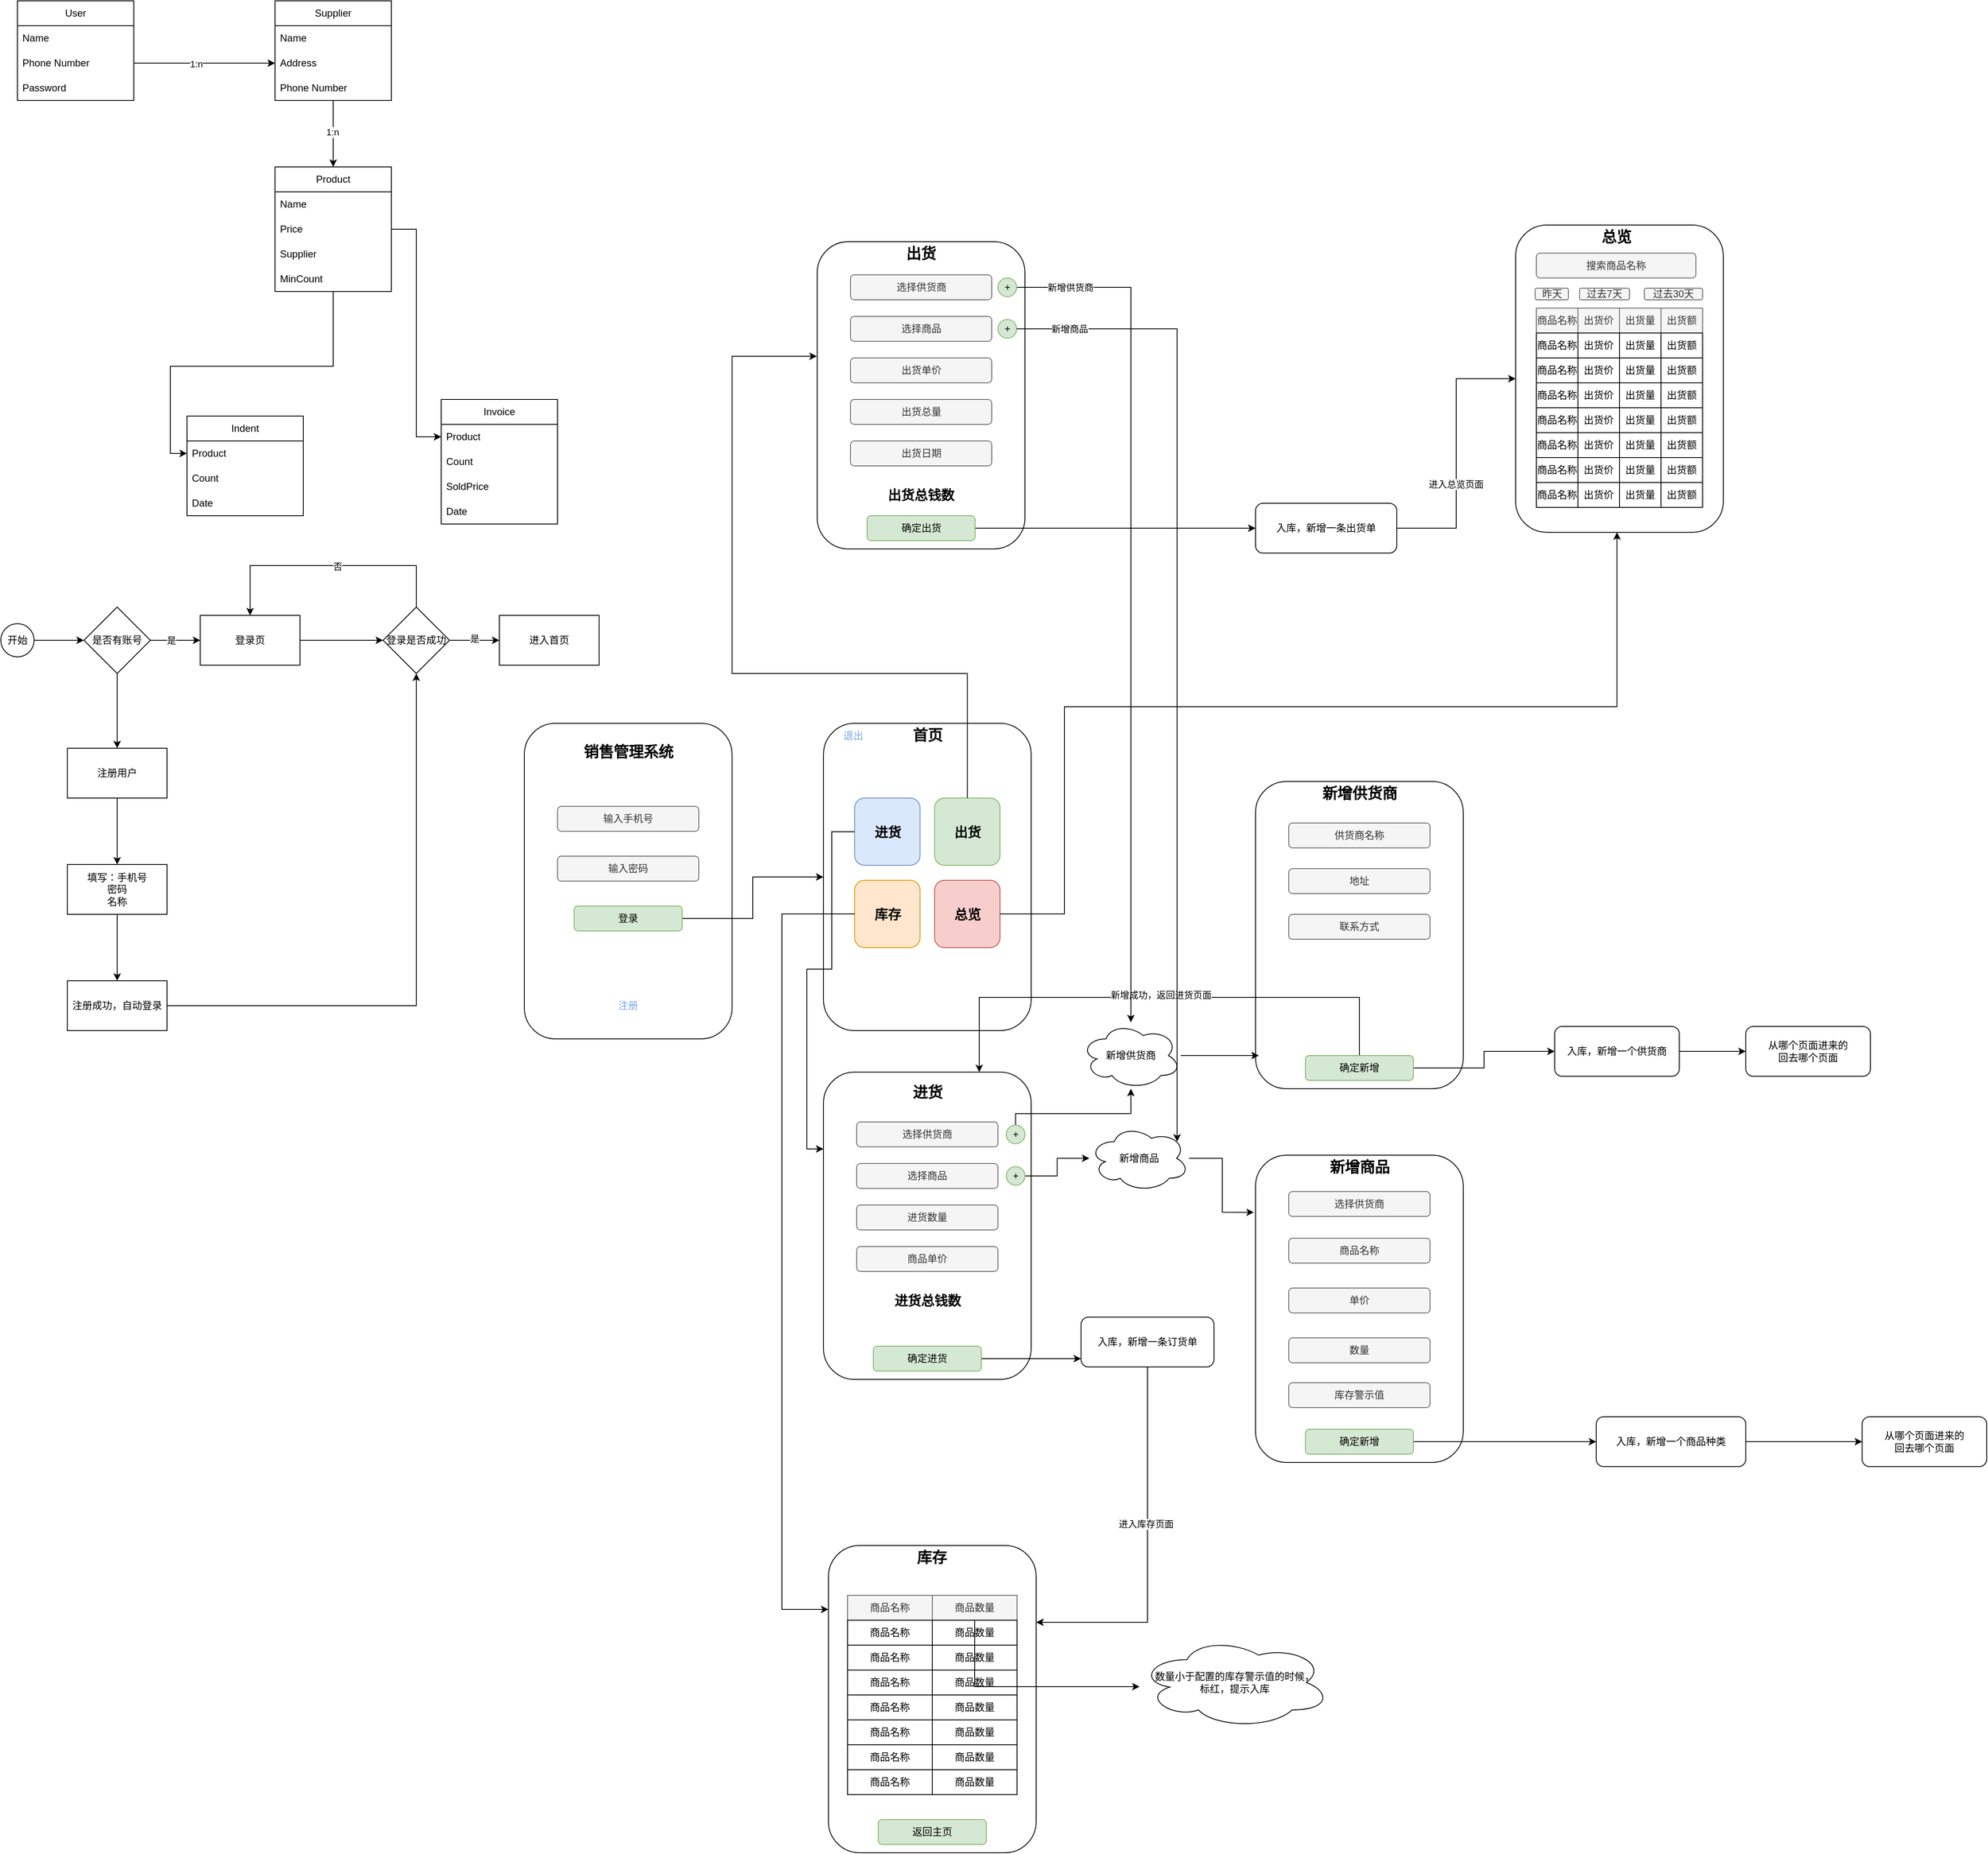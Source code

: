 <mxfile version="24.7.17">
  <diagram id="C5RBs43oDa-KdzZeNtuy" name="Page-1">
    <mxGraphModel dx="1687" dy="1022" grid="1" gridSize="10" guides="1" tooltips="1" connect="1" arrows="1" fold="1" page="1" pageScale="1" pageWidth="827" pageHeight="1169" math="0" shadow="0">
      <root>
        <mxCell id="WIyWlLk6GJQsqaUBKTNV-0" />
        <mxCell id="WIyWlLk6GJQsqaUBKTNV-1" parent="WIyWlLk6GJQsqaUBKTNV-0" />
        <mxCell id="Wz143nNGYcCUO_f9Ym2T-0" value="User" style="swimlane;fontStyle=0;childLayout=stackLayout;horizontal=1;startSize=30;horizontalStack=0;resizeParent=1;resizeParentMax=0;resizeLast=0;collapsible=1;marginBottom=0;whiteSpace=wrap;html=1;" vertex="1" parent="WIyWlLk6GJQsqaUBKTNV-1">
          <mxGeometry x="140" y="90" width="140" height="120" as="geometry" />
        </mxCell>
        <mxCell id="Wz143nNGYcCUO_f9Ym2T-1" value="Name" style="text;strokeColor=none;fillColor=none;align=left;verticalAlign=middle;spacingLeft=4;spacingRight=4;overflow=hidden;points=[[0,0.5],[1,0.5]];portConstraint=eastwest;rotatable=0;whiteSpace=wrap;html=1;" vertex="1" parent="Wz143nNGYcCUO_f9Ym2T-0">
          <mxGeometry y="30" width="140" height="30" as="geometry" />
        </mxCell>
        <mxCell id="Wz143nNGYcCUO_f9Ym2T-2" value="Phone Number" style="text;strokeColor=none;fillColor=none;align=left;verticalAlign=middle;spacingLeft=4;spacingRight=4;overflow=hidden;points=[[0,0.5],[1,0.5]];portConstraint=eastwest;rotatable=0;whiteSpace=wrap;html=1;" vertex="1" parent="Wz143nNGYcCUO_f9Ym2T-0">
          <mxGeometry y="60" width="140" height="30" as="geometry" />
        </mxCell>
        <mxCell id="Wz143nNGYcCUO_f9Ym2T-3" value="Password" style="text;strokeColor=none;fillColor=none;align=left;verticalAlign=middle;spacingLeft=4;spacingRight=4;overflow=hidden;points=[[0,0.5],[1,0.5]];portConstraint=eastwest;rotatable=0;whiteSpace=wrap;html=1;" vertex="1" parent="Wz143nNGYcCUO_f9Ym2T-0">
          <mxGeometry y="90" width="140" height="30" as="geometry" />
        </mxCell>
        <mxCell id="Wz143nNGYcCUO_f9Ym2T-24" style="edgeStyle=orthogonalEdgeStyle;rounded=0;orthogonalLoop=1;jettySize=auto;html=1;entryX=0.5;entryY=0;entryDx=0;entryDy=0;" edge="1" parent="WIyWlLk6GJQsqaUBKTNV-1" source="Wz143nNGYcCUO_f9Ym2T-4" target="Wz143nNGYcCUO_f9Ym2T-8">
          <mxGeometry relative="1" as="geometry" />
        </mxCell>
        <mxCell id="Wz143nNGYcCUO_f9Ym2T-25" value="1:n" style="edgeLabel;html=1;align=center;verticalAlign=middle;resizable=0;points=[];" vertex="1" connectable="0" parent="Wz143nNGYcCUO_f9Ym2T-24">
          <mxGeometry x="-0.057" y="-1" relative="1" as="geometry">
            <mxPoint as="offset" />
          </mxGeometry>
        </mxCell>
        <mxCell id="Wz143nNGYcCUO_f9Ym2T-4" value="Supplier" style="swimlane;fontStyle=0;childLayout=stackLayout;horizontal=1;startSize=30;horizontalStack=0;resizeParent=1;resizeParentMax=0;resizeLast=0;collapsible=1;marginBottom=0;whiteSpace=wrap;html=1;" vertex="1" parent="WIyWlLk6GJQsqaUBKTNV-1">
          <mxGeometry x="450" y="90" width="140" height="120" as="geometry" />
        </mxCell>
        <mxCell id="Wz143nNGYcCUO_f9Ym2T-5" value="Name" style="text;strokeColor=none;fillColor=none;align=left;verticalAlign=middle;spacingLeft=4;spacingRight=4;overflow=hidden;points=[[0,0.5],[1,0.5]];portConstraint=eastwest;rotatable=0;whiteSpace=wrap;html=1;" vertex="1" parent="Wz143nNGYcCUO_f9Ym2T-4">
          <mxGeometry y="30" width="140" height="30" as="geometry" />
        </mxCell>
        <mxCell id="Wz143nNGYcCUO_f9Ym2T-6" value="Address" style="text;strokeColor=none;fillColor=none;align=left;verticalAlign=middle;spacingLeft=4;spacingRight=4;overflow=hidden;points=[[0,0.5],[1,0.5]];portConstraint=eastwest;rotatable=0;whiteSpace=wrap;html=1;" vertex="1" parent="Wz143nNGYcCUO_f9Ym2T-4">
          <mxGeometry y="60" width="140" height="30" as="geometry" />
        </mxCell>
        <mxCell id="Wz143nNGYcCUO_f9Ym2T-7" value="Phone Number" style="text;strokeColor=none;fillColor=none;align=left;verticalAlign=middle;spacingLeft=4;spacingRight=4;overflow=hidden;points=[[0,0.5],[1,0.5]];portConstraint=eastwest;rotatable=0;whiteSpace=wrap;html=1;" vertex="1" parent="Wz143nNGYcCUO_f9Ym2T-4">
          <mxGeometry y="90" width="140" height="30" as="geometry" />
        </mxCell>
        <mxCell id="Wz143nNGYcCUO_f9Ym2T-27" style="edgeStyle=orthogonalEdgeStyle;rounded=0;orthogonalLoop=1;jettySize=auto;html=1;entryX=0;entryY=0.5;entryDx=0;entryDy=0;" edge="1" parent="WIyWlLk6GJQsqaUBKTNV-1" source="Wz143nNGYcCUO_f9Ym2T-8" target="Wz143nNGYcCUO_f9Ym2T-13">
          <mxGeometry relative="1" as="geometry" />
        </mxCell>
        <mxCell id="Wz143nNGYcCUO_f9Ym2T-8" value="Product" style="swimlane;fontStyle=0;childLayout=stackLayout;horizontal=1;startSize=30;horizontalStack=0;resizeParent=1;resizeParentMax=0;resizeLast=0;collapsible=1;marginBottom=0;whiteSpace=wrap;html=1;" vertex="1" parent="WIyWlLk6GJQsqaUBKTNV-1">
          <mxGeometry x="450" y="290" width="140" height="150" as="geometry" />
        </mxCell>
        <mxCell id="Wz143nNGYcCUO_f9Ym2T-9" value="Name" style="text;strokeColor=none;fillColor=none;align=left;verticalAlign=middle;spacingLeft=4;spacingRight=4;overflow=hidden;points=[[0,0.5],[1,0.5]];portConstraint=eastwest;rotatable=0;whiteSpace=wrap;html=1;" vertex="1" parent="Wz143nNGYcCUO_f9Ym2T-8">
          <mxGeometry y="30" width="140" height="30" as="geometry" />
        </mxCell>
        <mxCell id="Wz143nNGYcCUO_f9Ym2T-10" value="Price" style="text;strokeColor=none;fillColor=none;align=left;verticalAlign=middle;spacingLeft=4;spacingRight=4;overflow=hidden;points=[[0,0.5],[1,0.5]];portConstraint=eastwest;rotatable=0;whiteSpace=wrap;html=1;" vertex="1" parent="Wz143nNGYcCUO_f9Ym2T-8">
          <mxGeometry y="60" width="140" height="30" as="geometry" />
        </mxCell>
        <mxCell id="Wz143nNGYcCUO_f9Ym2T-11" value="Supplier" style="text;strokeColor=none;fillColor=none;align=left;verticalAlign=middle;spacingLeft=4;spacingRight=4;overflow=hidden;points=[[0,0.5],[1,0.5]];portConstraint=eastwest;rotatable=0;whiteSpace=wrap;html=1;" vertex="1" parent="Wz143nNGYcCUO_f9Ym2T-8">
          <mxGeometry y="90" width="140" height="30" as="geometry" />
        </mxCell>
        <mxCell id="Wz143nNGYcCUO_f9Ym2T-22" value="MinCount" style="text;strokeColor=none;fillColor=none;align=left;verticalAlign=middle;spacingLeft=4;spacingRight=4;overflow=hidden;points=[[0,0.5],[1,0.5]];portConstraint=eastwest;rotatable=0;whiteSpace=wrap;html=1;" vertex="1" parent="Wz143nNGYcCUO_f9Ym2T-8">
          <mxGeometry y="120" width="140" height="30" as="geometry" />
        </mxCell>
        <mxCell id="Wz143nNGYcCUO_f9Ym2T-12" value="Indent" style="swimlane;fontStyle=0;childLayout=stackLayout;horizontal=1;startSize=30;horizontalStack=0;resizeParent=1;resizeParentMax=0;resizeLast=0;collapsible=1;marginBottom=0;whiteSpace=wrap;html=1;" vertex="1" parent="WIyWlLk6GJQsqaUBKTNV-1">
          <mxGeometry x="344" y="590" width="140" height="120" as="geometry" />
        </mxCell>
        <mxCell id="Wz143nNGYcCUO_f9Ym2T-13" value="Product" style="text;strokeColor=none;fillColor=none;align=left;verticalAlign=middle;spacingLeft=4;spacingRight=4;overflow=hidden;points=[[0,0.5],[1,0.5]];portConstraint=eastwest;rotatable=0;whiteSpace=wrap;html=1;" vertex="1" parent="Wz143nNGYcCUO_f9Ym2T-12">
          <mxGeometry y="30" width="140" height="30" as="geometry" />
        </mxCell>
        <mxCell id="Wz143nNGYcCUO_f9Ym2T-14" value="Count" style="text;strokeColor=none;fillColor=none;align=left;verticalAlign=middle;spacingLeft=4;spacingRight=4;overflow=hidden;points=[[0,0.5],[1,0.5]];portConstraint=eastwest;rotatable=0;whiteSpace=wrap;html=1;" vertex="1" parent="Wz143nNGYcCUO_f9Ym2T-12">
          <mxGeometry y="60" width="140" height="30" as="geometry" />
        </mxCell>
        <mxCell id="Wz143nNGYcCUO_f9Ym2T-16" value="Date" style="text;strokeColor=none;fillColor=none;align=left;verticalAlign=middle;spacingLeft=4;spacingRight=4;overflow=hidden;points=[[0,0.5],[1,0.5]];portConstraint=eastwest;rotatable=0;whiteSpace=wrap;html=1;" vertex="1" parent="Wz143nNGYcCUO_f9Ym2T-12">
          <mxGeometry y="90" width="140" height="30" as="geometry" />
        </mxCell>
        <mxCell id="Wz143nNGYcCUO_f9Ym2T-17" value="Invoice" style="swimlane;fontStyle=0;childLayout=stackLayout;horizontal=1;startSize=30;horizontalStack=0;resizeParent=1;resizeParentMax=0;resizeLast=0;collapsible=1;marginBottom=0;whiteSpace=wrap;html=1;" vertex="1" parent="WIyWlLk6GJQsqaUBKTNV-1">
          <mxGeometry x="650" y="570" width="140" height="150" as="geometry" />
        </mxCell>
        <mxCell id="Wz143nNGYcCUO_f9Ym2T-18" value="Product" style="text;strokeColor=none;fillColor=none;align=left;verticalAlign=middle;spacingLeft=4;spacingRight=4;overflow=hidden;points=[[0,0.5],[1,0.5]];portConstraint=eastwest;rotatable=0;whiteSpace=wrap;html=1;" vertex="1" parent="Wz143nNGYcCUO_f9Ym2T-17">
          <mxGeometry y="30" width="140" height="30" as="geometry" />
        </mxCell>
        <mxCell id="Wz143nNGYcCUO_f9Ym2T-19" value="Count" style="text;strokeColor=none;fillColor=none;align=left;verticalAlign=middle;spacingLeft=4;spacingRight=4;overflow=hidden;points=[[0,0.5],[1,0.5]];portConstraint=eastwest;rotatable=0;whiteSpace=wrap;html=1;" vertex="1" parent="Wz143nNGYcCUO_f9Ym2T-17">
          <mxGeometry y="60" width="140" height="30" as="geometry" />
        </mxCell>
        <mxCell id="Wz143nNGYcCUO_f9Ym2T-20" value="SoldPrice" style="text;strokeColor=none;fillColor=none;align=left;verticalAlign=middle;spacingLeft=4;spacingRight=4;overflow=hidden;points=[[0,0.5],[1,0.5]];portConstraint=eastwest;rotatable=0;whiteSpace=wrap;html=1;" vertex="1" parent="Wz143nNGYcCUO_f9Ym2T-17">
          <mxGeometry y="90" width="140" height="30" as="geometry" />
        </mxCell>
        <mxCell id="Wz143nNGYcCUO_f9Ym2T-21" value="Date" style="text;strokeColor=none;fillColor=none;align=left;verticalAlign=middle;spacingLeft=4;spacingRight=4;overflow=hidden;points=[[0,0.5],[1,0.5]];portConstraint=eastwest;rotatable=0;whiteSpace=wrap;html=1;" vertex="1" parent="Wz143nNGYcCUO_f9Ym2T-17">
          <mxGeometry y="120" width="140" height="30" as="geometry" />
        </mxCell>
        <mxCell id="Wz143nNGYcCUO_f9Ym2T-23" style="edgeStyle=orthogonalEdgeStyle;rounded=0;orthogonalLoop=1;jettySize=auto;html=1;" edge="1" parent="WIyWlLk6GJQsqaUBKTNV-1" source="Wz143nNGYcCUO_f9Ym2T-2" target="Wz143nNGYcCUO_f9Ym2T-6">
          <mxGeometry relative="1" as="geometry" />
        </mxCell>
        <mxCell id="Wz143nNGYcCUO_f9Ym2T-26" value="1:n" style="edgeLabel;html=1;align=center;verticalAlign=middle;resizable=0;points=[];" vertex="1" connectable="0" parent="Wz143nNGYcCUO_f9Ym2T-23">
          <mxGeometry x="-0.118" y="-1" relative="1" as="geometry">
            <mxPoint as="offset" />
          </mxGeometry>
        </mxCell>
        <mxCell id="Wz143nNGYcCUO_f9Ym2T-28" style="edgeStyle=orthogonalEdgeStyle;rounded=0;orthogonalLoop=1;jettySize=auto;html=1;" edge="1" parent="WIyWlLk6GJQsqaUBKTNV-1" source="Wz143nNGYcCUO_f9Ym2T-10" target="Wz143nNGYcCUO_f9Ym2T-18">
          <mxGeometry relative="1" as="geometry" />
        </mxCell>
        <mxCell id="Wz143nNGYcCUO_f9Ym2T-32" value="" style="edgeStyle=orthogonalEdgeStyle;rounded=0;orthogonalLoop=1;jettySize=auto;html=1;" edge="1" parent="WIyWlLk6GJQsqaUBKTNV-1" source="Wz143nNGYcCUO_f9Ym2T-30" target="Wz143nNGYcCUO_f9Ym2T-31">
          <mxGeometry relative="1" as="geometry" />
        </mxCell>
        <mxCell id="Wz143nNGYcCUO_f9Ym2T-30" value="开始" style="ellipse;whiteSpace=wrap;html=1;aspect=fixed;" vertex="1" parent="WIyWlLk6GJQsqaUBKTNV-1">
          <mxGeometry x="120" y="840" width="40" height="40" as="geometry" />
        </mxCell>
        <mxCell id="Wz143nNGYcCUO_f9Ym2T-34" value="" style="edgeStyle=orthogonalEdgeStyle;rounded=0;orthogonalLoop=1;jettySize=auto;html=1;" edge="1" parent="WIyWlLk6GJQsqaUBKTNV-1" source="Wz143nNGYcCUO_f9Ym2T-31" target="Wz143nNGYcCUO_f9Ym2T-33">
          <mxGeometry relative="1" as="geometry" />
        </mxCell>
        <mxCell id="Wz143nNGYcCUO_f9Ym2T-37" value="是" style="edgeLabel;html=1;align=center;verticalAlign=middle;resizable=0;points=[];" vertex="1" connectable="0" parent="Wz143nNGYcCUO_f9Ym2T-34">
          <mxGeometry x="-0.167" relative="1" as="geometry">
            <mxPoint as="offset" />
          </mxGeometry>
        </mxCell>
        <mxCell id="Wz143nNGYcCUO_f9Ym2T-39" value="" style="edgeStyle=orthogonalEdgeStyle;rounded=0;orthogonalLoop=1;jettySize=auto;html=1;" edge="1" parent="WIyWlLk6GJQsqaUBKTNV-1" source="Wz143nNGYcCUO_f9Ym2T-31" target="Wz143nNGYcCUO_f9Ym2T-38">
          <mxGeometry relative="1" as="geometry" />
        </mxCell>
        <mxCell id="Wz143nNGYcCUO_f9Ym2T-31" value="是否有账号" style="rhombus;whiteSpace=wrap;html=1;" vertex="1" parent="WIyWlLk6GJQsqaUBKTNV-1">
          <mxGeometry x="220" y="820" width="80" height="80" as="geometry" />
        </mxCell>
        <mxCell id="Wz143nNGYcCUO_f9Ym2T-36" value="" style="edgeStyle=orthogonalEdgeStyle;rounded=0;orthogonalLoop=1;jettySize=auto;html=1;" edge="1" parent="WIyWlLk6GJQsqaUBKTNV-1" source="Wz143nNGYcCUO_f9Ym2T-33" target="Wz143nNGYcCUO_f9Ym2T-35">
          <mxGeometry relative="1" as="geometry" />
        </mxCell>
        <mxCell id="Wz143nNGYcCUO_f9Ym2T-33" value="登录页" style="whiteSpace=wrap;html=1;" vertex="1" parent="WIyWlLk6GJQsqaUBKTNV-1">
          <mxGeometry x="360" y="830" width="120" height="60" as="geometry" />
        </mxCell>
        <mxCell id="Wz143nNGYcCUO_f9Ym2T-46" value="" style="edgeStyle=orthogonalEdgeStyle;rounded=0;orthogonalLoop=1;jettySize=auto;html=1;" edge="1" parent="WIyWlLk6GJQsqaUBKTNV-1" source="Wz143nNGYcCUO_f9Ym2T-35" target="Wz143nNGYcCUO_f9Ym2T-45">
          <mxGeometry relative="1" as="geometry" />
        </mxCell>
        <mxCell id="Wz143nNGYcCUO_f9Ym2T-48" value="是" style="edgeLabel;html=1;align=center;verticalAlign=middle;resizable=0;points=[];" vertex="1" connectable="0" parent="Wz143nNGYcCUO_f9Ym2T-46">
          <mxGeometry y="2" relative="1" as="geometry">
            <mxPoint as="offset" />
          </mxGeometry>
        </mxCell>
        <mxCell id="Wz143nNGYcCUO_f9Ym2T-47" style="edgeStyle=orthogonalEdgeStyle;rounded=0;orthogonalLoop=1;jettySize=auto;html=1;entryX=0.5;entryY=0;entryDx=0;entryDy=0;" edge="1" parent="WIyWlLk6GJQsqaUBKTNV-1" source="Wz143nNGYcCUO_f9Ym2T-35" target="Wz143nNGYcCUO_f9Ym2T-33">
          <mxGeometry relative="1" as="geometry">
            <Array as="points">
              <mxPoint x="620" y="770" />
              <mxPoint x="420" y="770" />
            </Array>
          </mxGeometry>
        </mxCell>
        <mxCell id="Wz143nNGYcCUO_f9Ym2T-49" value="否" style="edgeLabel;html=1;align=center;verticalAlign=middle;resizable=0;points=[];" vertex="1" connectable="0" parent="Wz143nNGYcCUO_f9Ym2T-47">
          <mxGeometry x="-0.065" y="1" relative="1" as="geometry">
            <mxPoint as="offset" />
          </mxGeometry>
        </mxCell>
        <mxCell id="Wz143nNGYcCUO_f9Ym2T-35" value="登录是否成功" style="rhombus;whiteSpace=wrap;html=1;" vertex="1" parent="WIyWlLk6GJQsqaUBKTNV-1">
          <mxGeometry x="580" y="820" width="80" height="80" as="geometry" />
        </mxCell>
        <mxCell id="Wz143nNGYcCUO_f9Ym2T-41" value="" style="edgeStyle=orthogonalEdgeStyle;rounded=0;orthogonalLoop=1;jettySize=auto;html=1;" edge="1" parent="WIyWlLk6GJQsqaUBKTNV-1" source="Wz143nNGYcCUO_f9Ym2T-38" target="Wz143nNGYcCUO_f9Ym2T-40">
          <mxGeometry relative="1" as="geometry" />
        </mxCell>
        <mxCell id="Wz143nNGYcCUO_f9Ym2T-38" value="注册用户" style="whiteSpace=wrap;html=1;" vertex="1" parent="WIyWlLk6GJQsqaUBKTNV-1">
          <mxGeometry x="200" y="990" width="120" height="60" as="geometry" />
        </mxCell>
        <mxCell id="Wz143nNGYcCUO_f9Ym2T-43" value="" style="edgeStyle=orthogonalEdgeStyle;rounded=0;orthogonalLoop=1;jettySize=auto;html=1;" edge="1" parent="WIyWlLk6GJQsqaUBKTNV-1" source="Wz143nNGYcCUO_f9Ym2T-40" target="Wz143nNGYcCUO_f9Ym2T-42">
          <mxGeometry relative="1" as="geometry" />
        </mxCell>
        <mxCell id="Wz143nNGYcCUO_f9Ym2T-40" value="填写：手机号&lt;br&gt;密码&lt;br&gt;名称" style="whiteSpace=wrap;html=1;" vertex="1" parent="WIyWlLk6GJQsqaUBKTNV-1">
          <mxGeometry x="200" y="1130" width="120" height="60" as="geometry" />
        </mxCell>
        <mxCell id="Wz143nNGYcCUO_f9Ym2T-44" style="edgeStyle=orthogonalEdgeStyle;rounded=0;orthogonalLoop=1;jettySize=auto;html=1;entryX=0.5;entryY=1;entryDx=0;entryDy=0;" edge="1" parent="WIyWlLk6GJQsqaUBKTNV-1" source="Wz143nNGYcCUO_f9Ym2T-42" target="Wz143nNGYcCUO_f9Ym2T-35">
          <mxGeometry relative="1" as="geometry" />
        </mxCell>
        <mxCell id="Wz143nNGYcCUO_f9Ym2T-42" value="注册成功，自动登录" style="whiteSpace=wrap;html=1;" vertex="1" parent="WIyWlLk6GJQsqaUBKTNV-1">
          <mxGeometry x="200" y="1270" width="120" height="60" as="geometry" />
        </mxCell>
        <mxCell id="Wz143nNGYcCUO_f9Ym2T-45" value="进入首页" style="whiteSpace=wrap;html=1;" vertex="1" parent="WIyWlLk6GJQsqaUBKTNV-1">
          <mxGeometry x="720" y="830" width="120" height="60" as="geometry" />
        </mxCell>
        <mxCell id="Wz143nNGYcCUO_f9Ym2T-50" value="" style="rounded=1;whiteSpace=wrap;html=1;" vertex="1" parent="WIyWlLk6GJQsqaUBKTNV-1">
          <mxGeometry x="750" y="960" width="250" height="380" as="geometry" />
        </mxCell>
        <mxCell id="Wz143nNGYcCUO_f9Ym2T-51" value="输入手机号" style="rounded=1;whiteSpace=wrap;html=1;fillColor=#f5f5f5;fontColor=#333333;strokeColor=#666666;" vertex="1" parent="WIyWlLk6GJQsqaUBKTNV-1">
          <mxGeometry x="790" y="1060" width="170" height="30" as="geometry" />
        </mxCell>
        <mxCell id="Wz143nNGYcCUO_f9Ym2T-52" value="输入密码" style="rounded=1;whiteSpace=wrap;html=1;fillColor=#f5f5f5;fontColor=#333333;strokeColor=#666666;" vertex="1" parent="WIyWlLk6GJQsqaUBKTNV-1">
          <mxGeometry x="790" y="1120" width="170" height="30" as="geometry" />
        </mxCell>
        <mxCell id="Wz143nNGYcCUO_f9Ym2T-57" style="edgeStyle=orthogonalEdgeStyle;rounded=0;orthogonalLoop=1;jettySize=auto;html=1;entryX=0;entryY=0.5;entryDx=0;entryDy=0;" edge="1" parent="WIyWlLk6GJQsqaUBKTNV-1" source="Wz143nNGYcCUO_f9Ym2T-53" target="Wz143nNGYcCUO_f9Ym2T-56">
          <mxGeometry relative="1" as="geometry" />
        </mxCell>
        <mxCell id="Wz143nNGYcCUO_f9Ym2T-53" value="登录" style="rounded=1;whiteSpace=wrap;html=1;fillColor=#d5e8d4;strokeColor=#82b366;" vertex="1" parent="WIyWlLk6GJQsqaUBKTNV-1">
          <mxGeometry x="810" y="1180" width="130" height="30" as="geometry" />
        </mxCell>
        <mxCell id="Wz143nNGYcCUO_f9Ym2T-54" value="&lt;font color=&quot;#7ea6e0&quot;&gt;注册&lt;/font&gt;" style="text;html=1;align=center;verticalAlign=middle;whiteSpace=wrap;rounded=0;" vertex="1" parent="WIyWlLk6GJQsqaUBKTNV-1">
          <mxGeometry x="845" y="1285" width="60" height="30" as="geometry" />
        </mxCell>
        <mxCell id="Wz143nNGYcCUO_f9Ym2T-55" value="&lt;b&gt;&lt;font style=&quot;font-size: 18px;&quot;&gt;销售管理系统&lt;/font&gt;&lt;/b&gt;" style="text;html=1;align=center;verticalAlign=middle;whiteSpace=wrap;rounded=0;" vertex="1" parent="WIyWlLk6GJQsqaUBKTNV-1">
          <mxGeometry x="817.5" y="980" width="115" height="30" as="geometry" />
        </mxCell>
        <mxCell id="Wz143nNGYcCUO_f9Ym2T-56" value="" style="rounded=1;whiteSpace=wrap;html=1;" vertex="1" parent="WIyWlLk6GJQsqaUBKTNV-1">
          <mxGeometry x="1110" y="960" width="250" height="370" as="geometry" />
        </mxCell>
        <mxCell id="Wz143nNGYcCUO_f9Ym2T-63" value="&lt;b&gt;&lt;font style=&quot;font-size: 18px;&quot;&gt;首页&lt;/font&gt;&lt;/b&gt;" style="text;html=1;align=center;verticalAlign=middle;whiteSpace=wrap;rounded=0;" vertex="1" parent="WIyWlLk6GJQsqaUBKTNV-1">
          <mxGeometry x="1177.5" y="960" width="115" height="30" as="geometry" />
        </mxCell>
        <mxCell id="Wz143nNGYcCUO_f9Ym2T-65" value="&lt;font color=&quot;#7ea6e0&quot;&gt;退出&lt;/font&gt;" style="text;html=1;align=center;verticalAlign=middle;whiteSpace=wrap;rounded=0;" vertex="1" parent="WIyWlLk6GJQsqaUBKTNV-1">
          <mxGeometry x="1116" y="960" width="60" height="30" as="geometry" />
        </mxCell>
        <mxCell id="Wz143nNGYcCUO_f9Ym2T-66" value="" style="group" vertex="1" connectable="0" parent="WIyWlLk6GJQsqaUBKTNV-1">
          <mxGeometry x="1147.5" y="1050" width="175" height="180" as="geometry" />
        </mxCell>
        <mxCell id="Wz143nNGYcCUO_f9Ym2T-58" value="&lt;b&gt;&lt;font style=&quot;font-size: 16px;&quot;&gt;进货&lt;/font&gt;&lt;/b&gt;" style="rounded=1;whiteSpace=wrap;html=1;fillColor=#dae8fc;strokeColor=#6c8ebf;" vertex="1" parent="Wz143nNGYcCUO_f9Ym2T-66">
          <mxGeometry width="78.75" height="81" as="geometry" />
        </mxCell>
        <mxCell id="Wz143nNGYcCUO_f9Ym2T-60" value="&lt;b&gt;&lt;font style=&quot;font-size: 16px;&quot;&gt;库存&lt;/font&gt;&lt;/b&gt;" style="rounded=1;whiteSpace=wrap;html=1;fillColor=#ffe6cc;strokeColor=#d79b00;" vertex="1" parent="Wz143nNGYcCUO_f9Ym2T-66">
          <mxGeometry y="99" width="78.75" height="81" as="geometry" />
        </mxCell>
        <mxCell id="Wz143nNGYcCUO_f9Ym2T-61" value="&lt;b&gt;&lt;font style=&quot;font-size: 16px;&quot;&gt;出货&lt;/font&gt;&lt;/b&gt;" style="rounded=1;whiteSpace=wrap;html=1;fillColor=#d5e8d4;strokeColor=#82b366;" vertex="1" parent="Wz143nNGYcCUO_f9Ym2T-66">
          <mxGeometry x="96.25" width="78.75" height="81" as="geometry" />
        </mxCell>
        <mxCell id="Wz143nNGYcCUO_f9Ym2T-62" value="&lt;span style=&quot;font-size: 16px;&quot;&gt;&lt;b&gt;总览&lt;/b&gt;&lt;/span&gt;" style="rounded=1;whiteSpace=wrap;html=1;fillColor=#f8cecc;strokeColor=#b85450;" vertex="1" parent="Wz143nNGYcCUO_f9Ym2T-66">
          <mxGeometry x="96.25" y="99" width="78.75" height="81" as="geometry" />
        </mxCell>
        <mxCell id="Wz143nNGYcCUO_f9Ym2T-68" value="" style="rounded=1;whiteSpace=wrap;html=1;" vertex="1" parent="WIyWlLk6GJQsqaUBKTNV-1">
          <mxGeometry x="1110" y="1380" width="250" height="370" as="geometry" />
        </mxCell>
        <mxCell id="Wz143nNGYcCUO_f9Ym2T-69" value="&lt;b&gt;&lt;font style=&quot;font-size: 18px;&quot;&gt;进货&lt;/font&gt;&lt;/b&gt;" style="text;html=1;align=center;verticalAlign=middle;whiteSpace=wrap;rounded=0;" vertex="1" parent="WIyWlLk6GJQsqaUBKTNV-1">
          <mxGeometry x="1177.5" y="1390" width="115" height="30" as="geometry" />
        </mxCell>
        <mxCell id="Wz143nNGYcCUO_f9Ym2T-70" value="选择供货商" style="rounded=1;whiteSpace=wrap;html=1;fillColor=#f5f5f5;fontColor=#333333;strokeColor=#666666;" vertex="1" parent="WIyWlLk6GJQsqaUBKTNV-1">
          <mxGeometry x="1150" y="1440" width="170" height="30" as="geometry" />
        </mxCell>
        <mxCell id="Wz143nNGYcCUO_f9Ym2T-71" value="选择商品" style="rounded=1;whiteSpace=wrap;html=1;fillColor=#f5f5f5;fontColor=#333333;strokeColor=#666666;" vertex="1" parent="WIyWlLk6GJQsqaUBKTNV-1">
          <mxGeometry x="1150" y="1490" width="170" height="30" as="geometry" />
        </mxCell>
        <mxCell id="Wz143nNGYcCUO_f9Ym2T-72" value="进货数量" style="rounded=1;whiteSpace=wrap;html=1;fillColor=#f5f5f5;fontColor=#333333;strokeColor=#666666;" vertex="1" parent="WIyWlLk6GJQsqaUBKTNV-1">
          <mxGeometry x="1150" y="1540" width="170" height="30" as="geometry" />
        </mxCell>
        <mxCell id="Wz143nNGYcCUO_f9Ym2T-73" value="商品单价" style="rounded=1;whiteSpace=wrap;html=1;fillColor=#f5f5f5;fontColor=#333333;strokeColor=#666666;" vertex="1" parent="WIyWlLk6GJQsqaUBKTNV-1">
          <mxGeometry x="1150" y="1590" width="170" height="30" as="geometry" />
        </mxCell>
        <mxCell id="Wz143nNGYcCUO_f9Ym2T-74" value="&lt;b&gt;&lt;font style=&quot;font-size: 16px;&quot;&gt;进货总钱数&lt;/font&gt;&lt;/b&gt;" style="text;html=1;align=center;verticalAlign=middle;whiteSpace=wrap;rounded=0;" vertex="1" parent="WIyWlLk6GJQsqaUBKTNV-1">
          <mxGeometry x="1183.75" y="1640" width="102.5" height="30" as="geometry" />
        </mxCell>
        <mxCell id="Wz143nNGYcCUO_f9Ym2T-91" value="" style="edgeStyle=orthogonalEdgeStyle;rounded=0;orthogonalLoop=1;jettySize=auto;html=1;" edge="1" parent="WIyWlLk6GJQsqaUBKTNV-1" source="Wz143nNGYcCUO_f9Ym2T-75" target="Wz143nNGYcCUO_f9Ym2T-90">
          <mxGeometry relative="1" as="geometry">
            <Array as="points">
              <mxPoint x="1390" y="1725" />
              <mxPoint x="1390" y="1725" />
            </Array>
          </mxGeometry>
        </mxCell>
        <mxCell id="Wz143nNGYcCUO_f9Ym2T-75" value="确定进货" style="rounded=1;whiteSpace=wrap;html=1;fillColor=#d5e8d4;strokeColor=#82b366;" vertex="1" parent="WIyWlLk6GJQsqaUBKTNV-1">
          <mxGeometry x="1170" y="1710" width="130" height="30" as="geometry" />
        </mxCell>
        <mxCell id="Wz143nNGYcCUO_f9Ym2T-81" style="edgeStyle=orthogonalEdgeStyle;rounded=0;orthogonalLoop=1;jettySize=auto;html=1;" edge="1" parent="WIyWlLk6GJQsqaUBKTNV-1" source="Wz143nNGYcCUO_f9Ym2T-76" target="Wz143nNGYcCUO_f9Ym2T-78">
          <mxGeometry relative="1" as="geometry">
            <Array as="points">
              <mxPoint x="1341" y="1430" />
              <mxPoint x="1480" y="1430" />
            </Array>
          </mxGeometry>
        </mxCell>
        <mxCell id="Wz143nNGYcCUO_f9Ym2T-76" value="+" style="ellipse;whiteSpace=wrap;html=1;aspect=fixed;fillColor=#d5e8d4;strokeColor=#82b366;" vertex="1" parent="WIyWlLk6GJQsqaUBKTNV-1">
          <mxGeometry x="1330" y="1443.75" width="22.5" height="22.5" as="geometry" />
        </mxCell>
        <mxCell id="Wz143nNGYcCUO_f9Ym2T-80" style="edgeStyle=orthogonalEdgeStyle;rounded=0;orthogonalLoop=1;jettySize=auto;html=1;" edge="1" parent="WIyWlLk6GJQsqaUBKTNV-1" source="Wz143nNGYcCUO_f9Ym2T-77" target="Wz143nNGYcCUO_f9Ym2T-79">
          <mxGeometry relative="1" as="geometry" />
        </mxCell>
        <mxCell id="Wz143nNGYcCUO_f9Ym2T-77" value="+" style="ellipse;whiteSpace=wrap;html=1;aspect=fixed;fillColor=#d5e8d4;strokeColor=#82b366;" vertex="1" parent="WIyWlLk6GJQsqaUBKTNV-1">
          <mxGeometry x="1330" y="1493.75" width="22.5" height="22.5" as="geometry" />
        </mxCell>
        <mxCell id="Wz143nNGYcCUO_f9Ym2T-78" value="新增供货商" style="ellipse;shape=cloud;whiteSpace=wrap;html=1;" vertex="1" parent="WIyWlLk6GJQsqaUBKTNV-1">
          <mxGeometry x="1420" y="1320" width="120" height="80" as="geometry" />
        </mxCell>
        <mxCell id="Wz143nNGYcCUO_f9Ym2T-79" value="新增商品" style="ellipse;shape=cloud;whiteSpace=wrap;html=1;" vertex="1" parent="WIyWlLk6GJQsqaUBKTNV-1">
          <mxGeometry x="1430" y="1443.75" width="120" height="80" as="geometry" />
        </mxCell>
        <mxCell id="Wz143nNGYcCUO_f9Ym2T-82" value="" style="rounded=1;whiteSpace=wrap;html=1;" vertex="1" parent="WIyWlLk6GJQsqaUBKTNV-1">
          <mxGeometry x="1630" y="1030" width="250" height="370" as="geometry" />
        </mxCell>
        <mxCell id="Wz143nNGYcCUO_f9Ym2T-83" style="edgeStyle=orthogonalEdgeStyle;rounded=0;orthogonalLoop=1;jettySize=auto;html=1;entryX=0.016;entryY=0.892;entryDx=0;entryDy=0;entryPerimeter=0;" edge="1" parent="WIyWlLk6GJQsqaUBKTNV-1" source="Wz143nNGYcCUO_f9Ym2T-78" target="Wz143nNGYcCUO_f9Ym2T-82">
          <mxGeometry relative="1" as="geometry" />
        </mxCell>
        <mxCell id="Wz143nNGYcCUO_f9Ym2T-84" value="供货商名称" style="rounded=1;whiteSpace=wrap;html=1;fillColor=#f5f5f5;fontColor=#333333;strokeColor=#666666;" vertex="1" parent="WIyWlLk6GJQsqaUBKTNV-1">
          <mxGeometry x="1670" y="1080" width="170" height="30" as="geometry" />
        </mxCell>
        <mxCell id="Wz143nNGYcCUO_f9Ym2T-85" value="&lt;b&gt;&lt;font style=&quot;font-size: 18px;&quot;&gt;新增供货商&lt;/font&gt;&lt;/b&gt;" style="text;html=1;align=center;verticalAlign=middle;whiteSpace=wrap;rounded=0;" vertex="1" parent="WIyWlLk6GJQsqaUBKTNV-1">
          <mxGeometry x="1697.5" y="1030" width="115" height="30" as="geometry" />
        </mxCell>
        <mxCell id="Wz143nNGYcCUO_f9Ym2T-86" value="地址" style="rounded=1;whiteSpace=wrap;html=1;fillColor=#f5f5f5;fontColor=#333333;strokeColor=#666666;" vertex="1" parent="WIyWlLk6GJQsqaUBKTNV-1">
          <mxGeometry x="1670" y="1135" width="170" height="30" as="geometry" />
        </mxCell>
        <mxCell id="Wz143nNGYcCUO_f9Ym2T-87" value="联系方式" style="rounded=1;whiteSpace=wrap;html=1;fillColor=#f5f5f5;fontColor=#333333;strokeColor=#666666;" vertex="1" parent="WIyWlLk6GJQsqaUBKTNV-1">
          <mxGeometry x="1670" y="1190" width="170" height="30" as="geometry" />
        </mxCell>
        <mxCell id="Wz143nNGYcCUO_f9Ym2T-93" value="" style="edgeStyle=orthogonalEdgeStyle;rounded=0;orthogonalLoop=1;jettySize=auto;html=1;" edge="1" parent="WIyWlLk6GJQsqaUBKTNV-1" source="Wz143nNGYcCUO_f9Ym2T-88" target="Wz143nNGYcCUO_f9Ym2T-92">
          <mxGeometry relative="1" as="geometry" />
        </mxCell>
        <mxCell id="Wz143nNGYcCUO_f9Ym2T-94" style="edgeStyle=orthogonalEdgeStyle;rounded=0;orthogonalLoop=1;jettySize=auto;html=1;entryX=0.75;entryY=0;entryDx=0;entryDy=0;" edge="1" parent="WIyWlLk6GJQsqaUBKTNV-1" source="Wz143nNGYcCUO_f9Ym2T-88" target="Wz143nNGYcCUO_f9Ym2T-68">
          <mxGeometry relative="1" as="geometry">
            <Array as="points">
              <mxPoint x="1755" y="1290" />
              <mxPoint x="1298" y="1290" />
            </Array>
          </mxGeometry>
        </mxCell>
        <mxCell id="Wz143nNGYcCUO_f9Ym2T-95" value="新增成功，返回进货页面" style="edgeLabel;html=1;align=center;verticalAlign=middle;resizable=0;points=[];" vertex="1" connectable="0" parent="Wz143nNGYcCUO_f9Ym2T-94">
          <mxGeometry x="0.003" y="-3" relative="1" as="geometry">
            <mxPoint as="offset" />
          </mxGeometry>
        </mxCell>
        <mxCell id="Wz143nNGYcCUO_f9Ym2T-88" value="确定新增" style="rounded=1;whiteSpace=wrap;html=1;fillColor=#d5e8d4;strokeColor=#82b366;" vertex="1" parent="WIyWlLk6GJQsqaUBKTNV-1">
          <mxGeometry x="1690" y="1360" width="130" height="30" as="geometry" />
        </mxCell>
        <mxCell id="Wz143nNGYcCUO_f9Ym2T-129" style="edgeStyle=orthogonalEdgeStyle;rounded=0;orthogonalLoop=1;jettySize=auto;html=1;entryX=1;entryY=0.25;entryDx=0;entryDy=0;" edge="1" parent="WIyWlLk6GJQsqaUBKTNV-1" source="Wz143nNGYcCUO_f9Ym2T-90" target="Wz143nNGYcCUO_f9Ym2T-108">
          <mxGeometry relative="1" as="geometry">
            <Array as="points">
              <mxPoint x="1500" y="2043" />
            </Array>
          </mxGeometry>
        </mxCell>
        <mxCell id="Wz143nNGYcCUO_f9Ym2T-130" value="进入库存页面" style="edgeLabel;html=1;align=center;verticalAlign=middle;resizable=0;points=[];" vertex="1" connectable="0" parent="Wz143nNGYcCUO_f9Ym2T-129">
          <mxGeometry x="-0.144" y="-2" relative="1" as="geometry">
            <mxPoint as="offset" />
          </mxGeometry>
        </mxCell>
        <mxCell id="Wz143nNGYcCUO_f9Ym2T-90" value="入库，新增一条订货单" style="whiteSpace=wrap;html=1;rounded=1;" vertex="1" parent="WIyWlLk6GJQsqaUBKTNV-1">
          <mxGeometry x="1420" y="1675" width="160" height="60" as="geometry" />
        </mxCell>
        <mxCell id="Wz143nNGYcCUO_f9Ym2T-156" value="" style="edgeStyle=orthogonalEdgeStyle;rounded=0;orthogonalLoop=1;jettySize=auto;html=1;" edge="1" parent="WIyWlLk6GJQsqaUBKTNV-1" source="Wz143nNGYcCUO_f9Ym2T-92" target="Wz143nNGYcCUO_f9Ym2T-155">
          <mxGeometry relative="1" as="geometry" />
        </mxCell>
        <mxCell id="Wz143nNGYcCUO_f9Ym2T-92" value="入库，新增一个供货商" style="whiteSpace=wrap;html=1;rounded=1;" vertex="1" parent="WIyWlLk6GJQsqaUBKTNV-1">
          <mxGeometry x="1990" y="1325" width="150" height="60" as="geometry" />
        </mxCell>
        <mxCell id="Wz143nNGYcCUO_f9Ym2T-96" value="" style="rounded=1;whiteSpace=wrap;html=1;" vertex="1" parent="WIyWlLk6GJQsqaUBKTNV-1">
          <mxGeometry x="1630" y="1480" width="250" height="370" as="geometry" />
        </mxCell>
        <mxCell id="Wz143nNGYcCUO_f9Ym2T-97" value="&lt;b&gt;&lt;font style=&quot;font-size: 18px;&quot;&gt;新增商品&lt;/font&gt;&lt;/b&gt;" style="text;html=1;align=center;verticalAlign=middle;whiteSpace=wrap;rounded=0;" vertex="1" parent="WIyWlLk6GJQsqaUBKTNV-1">
          <mxGeometry x="1697.5" y="1480" width="115" height="30" as="geometry" />
        </mxCell>
        <mxCell id="Wz143nNGYcCUO_f9Ym2T-98" value="选择供货商" style="rounded=1;whiteSpace=wrap;html=1;fillColor=#f5f5f5;fontColor=#333333;strokeColor=#666666;" vertex="1" parent="WIyWlLk6GJQsqaUBKTNV-1">
          <mxGeometry x="1670" y="1523.75" width="170" height="30" as="geometry" />
        </mxCell>
        <mxCell id="Wz143nNGYcCUO_f9Ym2T-99" value="商品名称" style="rounded=1;whiteSpace=wrap;html=1;fillColor=#f5f5f5;fontColor=#333333;strokeColor=#666666;" vertex="1" parent="WIyWlLk6GJQsqaUBKTNV-1">
          <mxGeometry x="1670" y="1580" width="170" height="30" as="geometry" />
        </mxCell>
        <mxCell id="Wz143nNGYcCUO_f9Ym2T-100" value="单价" style="rounded=1;whiteSpace=wrap;html=1;fillColor=#f5f5f5;fontColor=#333333;strokeColor=#666666;" vertex="1" parent="WIyWlLk6GJQsqaUBKTNV-1">
          <mxGeometry x="1670" y="1640" width="170" height="30" as="geometry" />
        </mxCell>
        <mxCell id="Wz143nNGYcCUO_f9Ym2T-101" value="数量" style="rounded=1;whiteSpace=wrap;html=1;fillColor=#f5f5f5;fontColor=#333333;strokeColor=#666666;" vertex="1" parent="WIyWlLk6GJQsqaUBKTNV-1">
          <mxGeometry x="1670" y="1700" width="170" height="30" as="geometry" />
        </mxCell>
        <mxCell id="Wz143nNGYcCUO_f9Ym2T-102" value="库存警示值" style="rounded=1;whiteSpace=wrap;html=1;fillColor=#f5f5f5;fontColor=#333333;strokeColor=#666666;" vertex="1" parent="WIyWlLk6GJQsqaUBKTNV-1">
          <mxGeometry x="1670" y="1754" width="170" height="30" as="geometry" />
        </mxCell>
        <mxCell id="Wz143nNGYcCUO_f9Ym2T-106" value="" style="edgeStyle=orthogonalEdgeStyle;rounded=0;orthogonalLoop=1;jettySize=auto;html=1;" edge="1" parent="WIyWlLk6GJQsqaUBKTNV-1" source="Wz143nNGYcCUO_f9Ym2T-103" target="Wz143nNGYcCUO_f9Ym2T-105">
          <mxGeometry relative="1" as="geometry" />
        </mxCell>
        <mxCell id="Wz143nNGYcCUO_f9Ym2T-103" value="确定新增" style="rounded=1;whiteSpace=wrap;html=1;fillColor=#d5e8d4;strokeColor=#82b366;" vertex="1" parent="WIyWlLk6GJQsqaUBKTNV-1">
          <mxGeometry x="1690" y="1810" width="130" height="30" as="geometry" />
        </mxCell>
        <mxCell id="Wz143nNGYcCUO_f9Ym2T-104" style="edgeStyle=orthogonalEdgeStyle;rounded=0;orthogonalLoop=1;jettySize=auto;html=1;entryX=-0.008;entryY=0.186;entryDx=0;entryDy=0;entryPerimeter=0;" edge="1" parent="WIyWlLk6GJQsqaUBKTNV-1" source="Wz143nNGYcCUO_f9Ym2T-79" target="Wz143nNGYcCUO_f9Ym2T-96">
          <mxGeometry relative="1" as="geometry" />
        </mxCell>
        <mxCell id="Wz143nNGYcCUO_f9Ym2T-158" style="edgeStyle=orthogonalEdgeStyle;rounded=0;orthogonalLoop=1;jettySize=auto;html=1;entryX=0;entryY=0.5;entryDx=0;entryDy=0;" edge="1" parent="WIyWlLk6GJQsqaUBKTNV-1" source="Wz143nNGYcCUO_f9Ym2T-105" target="Wz143nNGYcCUO_f9Ym2T-157">
          <mxGeometry relative="1" as="geometry" />
        </mxCell>
        <mxCell id="Wz143nNGYcCUO_f9Ym2T-105" value="入库，新增一个商品种类" style="whiteSpace=wrap;html=1;rounded=1;" vertex="1" parent="WIyWlLk6GJQsqaUBKTNV-1">
          <mxGeometry x="2040" y="1795" width="180" height="60" as="geometry" />
        </mxCell>
        <mxCell id="Wz143nNGYcCUO_f9Ym2T-107" style="edgeStyle=orthogonalEdgeStyle;rounded=0;orthogonalLoop=1;jettySize=auto;html=1;entryX=0;entryY=0.25;entryDx=0;entryDy=0;" edge="1" parent="WIyWlLk6GJQsqaUBKTNV-1" source="Wz143nNGYcCUO_f9Ym2T-58" target="Wz143nNGYcCUO_f9Ym2T-68">
          <mxGeometry relative="1" as="geometry">
            <Array as="points">
              <mxPoint x="1120" y="1091" />
              <mxPoint x="1120" y="1256" />
              <mxPoint x="1090" y="1256" />
              <mxPoint x="1090" y="1473" />
            </Array>
          </mxGeometry>
        </mxCell>
        <mxCell id="Wz143nNGYcCUO_f9Ym2T-108" value="" style="rounded=1;whiteSpace=wrap;html=1;" vertex="1" parent="WIyWlLk6GJQsqaUBKTNV-1">
          <mxGeometry x="1116" y="1950" width="250" height="370" as="geometry" />
        </mxCell>
        <mxCell id="Wz143nNGYcCUO_f9Ym2T-109" value="&lt;b&gt;&lt;font style=&quot;font-size: 18px;&quot;&gt;库存&lt;/font&gt;&lt;/b&gt;" style="text;html=1;align=center;verticalAlign=middle;whiteSpace=wrap;rounded=0;" vertex="1" parent="WIyWlLk6GJQsqaUBKTNV-1">
          <mxGeometry x="1183" y="1950" width="115" height="30" as="geometry" />
        </mxCell>
        <mxCell id="Wz143nNGYcCUO_f9Ym2T-114" value="商品名称" style="rounded=0;whiteSpace=wrap;html=1;fillColor=#f5f5f5;fontColor=#333333;strokeColor=#666666;" vertex="1" parent="WIyWlLk6GJQsqaUBKTNV-1">
          <mxGeometry x="1139" y="2010" width="102" height="30" as="geometry" />
        </mxCell>
        <mxCell id="Wz143nNGYcCUO_f9Ym2T-115" value="商品数量" style="rounded=0;whiteSpace=wrap;html=1;fillColor=#f5f5f5;fontColor=#333333;strokeColor=#666666;" vertex="1" parent="WIyWlLk6GJQsqaUBKTNV-1">
          <mxGeometry x="1241" y="2010" width="102" height="30" as="geometry" />
        </mxCell>
        <mxCell id="Wz143nNGYcCUO_f9Ym2T-118" value="" style="group" vertex="1" connectable="0" parent="WIyWlLk6GJQsqaUBKTNV-1">
          <mxGeometry x="1139" y="2040" width="204" height="30" as="geometry" />
        </mxCell>
        <mxCell id="Wz143nNGYcCUO_f9Ym2T-116" value="商品名称" style="rounded=0;whiteSpace=wrap;html=1;" vertex="1" parent="Wz143nNGYcCUO_f9Ym2T-118">
          <mxGeometry width="102" height="30" as="geometry" />
        </mxCell>
        <mxCell id="Wz143nNGYcCUO_f9Ym2T-117" value="商品数量" style="rounded=0;whiteSpace=wrap;html=1;" vertex="1" parent="Wz143nNGYcCUO_f9Ym2T-118">
          <mxGeometry x="102" width="102" height="30" as="geometry" />
        </mxCell>
        <mxCell id="Wz143nNGYcCUO_f9Ym2T-119" value="商品名称" style="rounded=0;whiteSpace=wrap;html=1;" vertex="1" parent="WIyWlLk6GJQsqaUBKTNV-1">
          <mxGeometry x="1139" y="2070" width="102" height="30" as="geometry" />
        </mxCell>
        <mxCell id="Wz143nNGYcCUO_f9Ym2T-120" value="商品数量" style="rounded=0;whiteSpace=wrap;html=1;" vertex="1" parent="WIyWlLk6GJQsqaUBKTNV-1">
          <mxGeometry x="1241" y="2070" width="102" height="30" as="geometry" />
        </mxCell>
        <mxCell id="Wz143nNGYcCUO_f9Ym2T-121" value="商品名称" style="rounded=0;whiteSpace=wrap;html=1;" vertex="1" parent="WIyWlLk6GJQsqaUBKTNV-1">
          <mxGeometry x="1139" y="2100" width="102" height="30" as="geometry" />
        </mxCell>
        <mxCell id="Wz143nNGYcCUO_f9Ym2T-122" value="商品数量" style="rounded=0;whiteSpace=wrap;html=1;" vertex="1" parent="WIyWlLk6GJQsqaUBKTNV-1">
          <mxGeometry x="1241" y="2100" width="102" height="30" as="geometry" />
        </mxCell>
        <mxCell id="Wz143nNGYcCUO_f9Ym2T-123" value="商品名称" style="rounded=0;whiteSpace=wrap;html=1;" vertex="1" parent="WIyWlLk6GJQsqaUBKTNV-1">
          <mxGeometry x="1139" y="2130" width="102" height="30" as="geometry" />
        </mxCell>
        <mxCell id="Wz143nNGYcCUO_f9Ym2T-124" value="商品数量" style="rounded=0;whiteSpace=wrap;html=1;" vertex="1" parent="WIyWlLk6GJQsqaUBKTNV-1">
          <mxGeometry x="1241" y="2130" width="102" height="30" as="geometry" />
        </mxCell>
        <mxCell id="Wz143nNGYcCUO_f9Ym2T-125" value="商品名称" style="rounded=0;whiteSpace=wrap;html=1;" vertex="1" parent="WIyWlLk6GJQsqaUBKTNV-1">
          <mxGeometry x="1139" y="2160" width="102" height="30" as="geometry" />
        </mxCell>
        <mxCell id="Wz143nNGYcCUO_f9Ym2T-126" value="商品数量" style="rounded=0;whiteSpace=wrap;html=1;" vertex="1" parent="WIyWlLk6GJQsqaUBKTNV-1">
          <mxGeometry x="1241" y="2160" width="102" height="30" as="geometry" />
        </mxCell>
        <mxCell id="Wz143nNGYcCUO_f9Ym2T-127" value="返回主页" style="rounded=1;whiteSpace=wrap;html=1;fillColor=#d5e8d4;strokeColor=#82b366;" vertex="1" parent="WIyWlLk6GJQsqaUBKTNV-1">
          <mxGeometry x="1176" y="2280" width="130" height="30" as="geometry" />
        </mxCell>
        <mxCell id="Wz143nNGYcCUO_f9Ym2T-128" style="edgeStyle=orthogonalEdgeStyle;rounded=0;orthogonalLoop=1;jettySize=auto;html=1;entryX=0;entryY=0.208;entryDx=0;entryDy=0;entryPerimeter=0;" edge="1" parent="WIyWlLk6GJQsqaUBKTNV-1" source="Wz143nNGYcCUO_f9Ym2T-60" target="Wz143nNGYcCUO_f9Ym2T-108">
          <mxGeometry relative="1" as="geometry">
            <Array as="points">
              <mxPoint x="1060" y="1190" />
              <mxPoint x="1060" y="2027" />
            </Array>
          </mxGeometry>
        </mxCell>
        <mxCell id="Wz143nNGYcCUO_f9Ym2T-133" value="" style="group" vertex="1" connectable="0" parent="WIyWlLk6GJQsqaUBKTNV-1">
          <mxGeometry x="1139" y="2190" width="204" height="30" as="geometry" />
        </mxCell>
        <mxCell id="Wz143nNGYcCUO_f9Ym2T-131" value="商品名称" style="rounded=0;whiteSpace=wrap;html=1;" vertex="1" parent="Wz143nNGYcCUO_f9Ym2T-133">
          <mxGeometry width="102" height="30" as="geometry" />
        </mxCell>
        <mxCell id="Wz143nNGYcCUO_f9Ym2T-132" value="商品数量" style="rounded=0;whiteSpace=wrap;html=1;" vertex="1" parent="Wz143nNGYcCUO_f9Ym2T-133">
          <mxGeometry x="102" width="102" height="30" as="geometry" />
        </mxCell>
        <mxCell id="Wz143nNGYcCUO_f9Ym2T-134" value="商品名称" style="rounded=0;whiteSpace=wrap;html=1;" vertex="1" parent="WIyWlLk6GJQsqaUBKTNV-1">
          <mxGeometry x="1139" y="2220" width="102" height="30" as="geometry" />
        </mxCell>
        <mxCell id="Wz143nNGYcCUO_f9Ym2T-135" value="商品数量" style="rounded=0;whiteSpace=wrap;html=1;" vertex="1" parent="WIyWlLk6GJQsqaUBKTNV-1">
          <mxGeometry x="1241" y="2220" width="102" height="30" as="geometry" />
        </mxCell>
        <mxCell id="Wz143nNGYcCUO_f9Ym2T-136" value="数量小于配置的库存警示值的时候，&lt;br&gt;标红，提示入库" style="ellipse;shape=cloud;whiteSpace=wrap;html=1;" vertex="1" parent="WIyWlLk6GJQsqaUBKTNV-1">
          <mxGeometry x="1490" y="2060" width="230" height="110" as="geometry" />
        </mxCell>
        <mxCell id="Wz143nNGYcCUO_f9Ym2T-137" style="edgeStyle=orthogonalEdgeStyle;rounded=0;orthogonalLoop=1;jettySize=auto;html=1;" edge="1" parent="WIyWlLk6GJQsqaUBKTNV-1" source="Wz143nNGYcCUO_f9Ym2T-115" target="Wz143nNGYcCUO_f9Ym2T-136">
          <mxGeometry relative="1" as="geometry">
            <Array as="points">
              <mxPoint x="1292" y="2120" />
            </Array>
          </mxGeometry>
        </mxCell>
        <mxCell id="Wz143nNGYcCUO_f9Ym2T-138" value="" style="rounded=1;whiteSpace=wrap;html=1;" vertex="1" parent="WIyWlLk6GJQsqaUBKTNV-1">
          <mxGeometry x="1102.5" y="380" width="250" height="370" as="geometry" />
        </mxCell>
        <mxCell id="Wz143nNGYcCUO_f9Ym2T-139" value="&lt;b&gt;&lt;font style=&quot;font-size: 18px;&quot;&gt;出货&lt;/font&gt;&lt;/b&gt;" style="text;html=1;align=center;verticalAlign=middle;whiteSpace=wrap;rounded=0;" vertex="1" parent="WIyWlLk6GJQsqaUBKTNV-1">
          <mxGeometry x="1170" y="380" width="115" height="30" as="geometry" />
        </mxCell>
        <mxCell id="Wz143nNGYcCUO_f9Ym2T-141" value="选择商品" style="rounded=1;whiteSpace=wrap;html=1;fillColor=#f5f5f5;fontColor=#333333;strokeColor=#666666;" vertex="1" parent="WIyWlLk6GJQsqaUBKTNV-1">
          <mxGeometry x="1142.5" y="470" width="170" height="30" as="geometry" />
        </mxCell>
        <mxCell id="Wz143nNGYcCUO_f9Ym2T-142" value="选择供货商" style="rounded=1;whiteSpace=wrap;html=1;fillColor=#f5f5f5;fontColor=#333333;strokeColor=#666666;" vertex="1" parent="WIyWlLk6GJQsqaUBKTNV-1">
          <mxGeometry x="1142.5" y="420" width="170" height="30" as="geometry" />
        </mxCell>
        <mxCell id="Wz143nNGYcCUO_f9Ym2T-143" value="出货单价" style="rounded=1;whiteSpace=wrap;html=1;fillColor=#f5f5f5;fontColor=#333333;strokeColor=#666666;" vertex="1" parent="WIyWlLk6GJQsqaUBKTNV-1">
          <mxGeometry x="1142.5" y="520" width="170" height="30" as="geometry" />
        </mxCell>
        <mxCell id="Wz143nNGYcCUO_f9Ym2T-144" value="出货总量" style="rounded=1;whiteSpace=wrap;html=1;fillColor=#f5f5f5;fontColor=#333333;strokeColor=#666666;" vertex="1" parent="WIyWlLk6GJQsqaUBKTNV-1">
          <mxGeometry x="1142.5" y="570" width="170" height="30" as="geometry" />
        </mxCell>
        <mxCell id="Wz143nNGYcCUO_f9Ym2T-145" value="出货日期" style="rounded=1;whiteSpace=wrap;html=1;fillColor=#f5f5f5;fontColor=#333333;strokeColor=#666666;" vertex="1" parent="WIyWlLk6GJQsqaUBKTNV-1">
          <mxGeometry x="1142.5" y="620" width="170" height="30" as="geometry" />
        </mxCell>
        <mxCell id="Wz143nNGYcCUO_f9Ym2T-147" value="&lt;b&gt;&lt;font style=&quot;font-size: 16px;&quot;&gt;出货总钱数&lt;/font&gt;&lt;/b&gt;" style="text;html=1;align=center;verticalAlign=middle;whiteSpace=wrap;rounded=0;" vertex="1" parent="WIyWlLk6GJQsqaUBKTNV-1">
          <mxGeometry x="1176.25" y="670" width="102.5" height="30" as="geometry" />
        </mxCell>
        <mxCell id="Wz143nNGYcCUO_f9Ym2T-160" value="" style="edgeStyle=orthogonalEdgeStyle;rounded=0;orthogonalLoop=1;jettySize=auto;html=1;" edge="1" parent="WIyWlLk6GJQsqaUBKTNV-1" source="Wz143nNGYcCUO_f9Ym2T-148" target="Wz143nNGYcCUO_f9Ym2T-159">
          <mxGeometry relative="1" as="geometry" />
        </mxCell>
        <mxCell id="Wz143nNGYcCUO_f9Ym2T-148" value="确定出货" style="rounded=1;whiteSpace=wrap;html=1;fillColor=#d5e8d4;strokeColor=#82b366;" vertex="1" parent="WIyWlLk6GJQsqaUBKTNV-1">
          <mxGeometry x="1162.5" y="710" width="130" height="30" as="geometry" />
        </mxCell>
        <mxCell id="Wz143nNGYcCUO_f9Ym2T-151" style="edgeStyle=orthogonalEdgeStyle;rounded=0;orthogonalLoop=1;jettySize=auto;html=1;" edge="1" parent="WIyWlLk6GJQsqaUBKTNV-1" source="Wz143nNGYcCUO_f9Ym2T-149" target="Wz143nNGYcCUO_f9Ym2T-78">
          <mxGeometry relative="1" as="geometry" />
        </mxCell>
        <mxCell id="Wz143nNGYcCUO_f9Ym2T-154" value="新增供货商" style="edgeLabel;html=1;align=center;verticalAlign=middle;resizable=0;points=[];" vertex="1" connectable="0" parent="Wz143nNGYcCUO_f9Ym2T-151">
          <mxGeometry x="-0.874" relative="1" as="geometry">
            <mxPoint as="offset" />
          </mxGeometry>
        </mxCell>
        <mxCell id="Wz143nNGYcCUO_f9Ym2T-149" value="+" style="ellipse;whiteSpace=wrap;html=1;aspect=fixed;fillColor=#d5e8d4;strokeColor=#82b366;" vertex="1" parent="WIyWlLk6GJQsqaUBKTNV-1">
          <mxGeometry x="1320" y="423.75" width="22.5" height="22.5" as="geometry" />
        </mxCell>
        <mxCell id="Wz143nNGYcCUO_f9Ym2T-150" value="+" style="ellipse;whiteSpace=wrap;html=1;aspect=fixed;fillColor=#d5e8d4;strokeColor=#82b366;" vertex="1" parent="WIyWlLk6GJQsqaUBKTNV-1">
          <mxGeometry x="1320" y="473.75" width="22.5" height="22.5" as="geometry" />
        </mxCell>
        <mxCell id="Wz143nNGYcCUO_f9Ym2T-152" style="edgeStyle=orthogonalEdgeStyle;rounded=0;orthogonalLoop=1;jettySize=auto;html=1;entryX=0.88;entryY=0.25;entryDx=0;entryDy=0;entryPerimeter=0;" edge="1" parent="WIyWlLk6GJQsqaUBKTNV-1" source="Wz143nNGYcCUO_f9Ym2T-150" target="Wz143nNGYcCUO_f9Ym2T-79">
          <mxGeometry relative="1" as="geometry" />
        </mxCell>
        <mxCell id="Wz143nNGYcCUO_f9Ym2T-153" value="新增商品" style="edgeLabel;html=1;align=center;verticalAlign=middle;resizable=0;points=[];" vertex="1" connectable="0" parent="Wz143nNGYcCUO_f9Ym2T-152">
          <mxGeometry x="-0.892" relative="1" as="geometry">
            <mxPoint as="offset" />
          </mxGeometry>
        </mxCell>
        <mxCell id="Wz143nNGYcCUO_f9Ym2T-155" value="从哪个页面进来的&lt;div&gt;回去哪个页面&lt;/div&gt;" style="whiteSpace=wrap;html=1;rounded=1;" vertex="1" parent="WIyWlLk6GJQsqaUBKTNV-1">
          <mxGeometry x="2220" y="1325" width="150" height="60" as="geometry" />
        </mxCell>
        <mxCell id="Wz143nNGYcCUO_f9Ym2T-157" value="从哪个页面进来的&lt;div&gt;回去哪个页面&lt;/div&gt;" style="whiteSpace=wrap;html=1;rounded=1;" vertex="1" parent="WIyWlLk6GJQsqaUBKTNV-1">
          <mxGeometry x="2360" y="1795" width="150" height="60" as="geometry" />
        </mxCell>
        <mxCell id="Wz143nNGYcCUO_f9Ym2T-166" style="edgeStyle=orthogonalEdgeStyle;rounded=0;orthogonalLoop=1;jettySize=auto;html=1;" edge="1" parent="WIyWlLk6GJQsqaUBKTNV-1" source="Wz143nNGYcCUO_f9Ym2T-159" target="Wz143nNGYcCUO_f9Ym2T-162">
          <mxGeometry relative="1" as="geometry" />
        </mxCell>
        <mxCell id="Wz143nNGYcCUO_f9Ym2T-167" value="进入总览页面" style="edgeLabel;html=1;align=center;verticalAlign=middle;resizable=0;points=[];" vertex="1" connectable="0" parent="Wz143nNGYcCUO_f9Ym2T-166">
          <mxGeometry x="-0.227" y="1" relative="1" as="geometry">
            <mxPoint as="offset" />
          </mxGeometry>
        </mxCell>
        <mxCell id="Wz143nNGYcCUO_f9Ym2T-159" value="入库，新增一条出货单" style="whiteSpace=wrap;html=1;rounded=1;" vertex="1" parent="WIyWlLk6GJQsqaUBKTNV-1">
          <mxGeometry x="1630" y="695" width="170" height="60" as="geometry" />
        </mxCell>
        <mxCell id="Wz143nNGYcCUO_f9Ym2T-161" style="edgeStyle=orthogonalEdgeStyle;rounded=0;orthogonalLoop=1;jettySize=auto;html=1;entryX=-0.002;entryY=0.373;entryDx=0;entryDy=0;entryPerimeter=0;" edge="1" parent="WIyWlLk6GJQsqaUBKTNV-1" source="Wz143nNGYcCUO_f9Ym2T-61" target="Wz143nNGYcCUO_f9Ym2T-138">
          <mxGeometry relative="1" as="geometry">
            <Array as="points">
              <mxPoint x="1283" y="900" />
              <mxPoint x="1000" y="900" />
              <mxPoint x="1000" y="518" />
            </Array>
          </mxGeometry>
        </mxCell>
        <mxCell id="Wz143nNGYcCUO_f9Ym2T-162" value="" style="rounded=1;whiteSpace=wrap;html=1;" vertex="1" parent="WIyWlLk6GJQsqaUBKTNV-1">
          <mxGeometry x="1943" y="360" width="250" height="370" as="geometry" />
        </mxCell>
        <mxCell id="Wz143nNGYcCUO_f9Ym2T-163" value="&lt;b&gt;&lt;font style=&quot;font-size: 18px;&quot;&gt;总览&lt;/font&gt;&lt;/b&gt;" style="text;html=1;align=center;verticalAlign=middle;whiteSpace=wrap;rounded=0;" vertex="1" parent="WIyWlLk6GJQsqaUBKTNV-1">
          <mxGeometry x="2006.5" y="360" width="115" height="30" as="geometry" />
        </mxCell>
        <mxCell id="Wz143nNGYcCUO_f9Ym2T-164" style="edgeStyle=orthogonalEdgeStyle;rounded=0;orthogonalLoop=1;jettySize=auto;html=1;" edge="1" parent="WIyWlLk6GJQsqaUBKTNV-1" source="Wz143nNGYcCUO_f9Ym2T-62" target="Wz143nNGYcCUO_f9Ym2T-162">
          <mxGeometry relative="1" as="geometry">
            <Array as="points">
              <mxPoint x="1400" y="1190" />
              <mxPoint x="1400" y="940" />
              <mxPoint x="2065" y="940" />
            </Array>
          </mxGeometry>
        </mxCell>
        <mxCell id="Wz143nNGYcCUO_f9Ym2T-173" value="" style="group" vertex="1" connectable="0" parent="WIyWlLk6GJQsqaUBKTNV-1">
          <mxGeometry x="1968" y="460" width="200" height="30" as="geometry" />
        </mxCell>
        <mxCell id="Wz143nNGYcCUO_f9Ym2T-168" value="商品名称" style="rounded=0;whiteSpace=wrap;html=1;fillColor=#f5f5f5;fontColor=#333333;strokeColor=#666666;" vertex="1" parent="Wz143nNGYcCUO_f9Ym2T-173">
          <mxGeometry width="50" height="30" as="geometry" />
        </mxCell>
        <mxCell id="Wz143nNGYcCUO_f9Ym2T-170" value="出货价" style="rounded=0;whiteSpace=wrap;html=1;fillColor=#f5f5f5;fontColor=#333333;strokeColor=#666666;" vertex="1" parent="Wz143nNGYcCUO_f9Ym2T-173">
          <mxGeometry x="50" width="50" height="30" as="geometry" />
        </mxCell>
        <mxCell id="Wz143nNGYcCUO_f9Ym2T-171" value="出货量" style="rounded=0;whiteSpace=wrap;html=1;fillColor=#f5f5f5;fontColor=#333333;strokeColor=#666666;" vertex="1" parent="Wz143nNGYcCUO_f9Ym2T-173">
          <mxGeometry x="100" width="50" height="30" as="geometry" />
        </mxCell>
        <mxCell id="Wz143nNGYcCUO_f9Ym2T-172" value="出货额" style="rounded=0;whiteSpace=wrap;html=1;fillColor=#f5f5f5;fontColor=#333333;strokeColor=#666666;" vertex="1" parent="Wz143nNGYcCUO_f9Ym2T-173">
          <mxGeometry x="150" width="50" height="30" as="geometry" />
        </mxCell>
        <mxCell id="Wz143nNGYcCUO_f9Ym2T-174" value="" style="group" vertex="1" connectable="0" parent="WIyWlLk6GJQsqaUBKTNV-1">
          <mxGeometry x="1968" y="490" width="200" height="30" as="geometry" />
        </mxCell>
        <mxCell id="Wz143nNGYcCUO_f9Ym2T-175" value="商品名称" style="rounded=0;whiteSpace=wrap;html=1;" vertex="1" parent="Wz143nNGYcCUO_f9Ym2T-174">
          <mxGeometry width="50" height="30" as="geometry" />
        </mxCell>
        <mxCell id="Wz143nNGYcCUO_f9Ym2T-176" value="出货价" style="rounded=0;whiteSpace=wrap;html=1;" vertex="1" parent="Wz143nNGYcCUO_f9Ym2T-174">
          <mxGeometry x="50" width="50" height="30" as="geometry" />
        </mxCell>
        <mxCell id="Wz143nNGYcCUO_f9Ym2T-177" value="出货量" style="rounded=0;whiteSpace=wrap;html=1;" vertex="1" parent="Wz143nNGYcCUO_f9Ym2T-174">
          <mxGeometry x="100" width="50" height="30" as="geometry" />
        </mxCell>
        <mxCell id="Wz143nNGYcCUO_f9Ym2T-178" value="出货额" style="rounded=0;whiteSpace=wrap;html=1;" vertex="1" parent="Wz143nNGYcCUO_f9Ym2T-174">
          <mxGeometry x="150" width="50" height="30" as="geometry" />
        </mxCell>
        <mxCell id="Wz143nNGYcCUO_f9Ym2T-179" value="" style="group" vertex="1" connectable="0" parent="WIyWlLk6GJQsqaUBKTNV-1">
          <mxGeometry x="1968" y="520" width="200" height="30" as="geometry" />
        </mxCell>
        <mxCell id="Wz143nNGYcCUO_f9Ym2T-180" value="商品名称" style="rounded=0;whiteSpace=wrap;html=1;" vertex="1" parent="Wz143nNGYcCUO_f9Ym2T-179">
          <mxGeometry width="50" height="30" as="geometry" />
        </mxCell>
        <mxCell id="Wz143nNGYcCUO_f9Ym2T-181" value="出货价" style="rounded=0;whiteSpace=wrap;html=1;" vertex="1" parent="Wz143nNGYcCUO_f9Ym2T-179">
          <mxGeometry x="50" width="50" height="30" as="geometry" />
        </mxCell>
        <mxCell id="Wz143nNGYcCUO_f9Ym2T-182" value="出货量" style="rounded=0;whiteSpace=wrap;html=1;" vertex="1" parent="Wz143nNGYcCUO_f9Ym2T-179">
          <mxGeometry x="100" width="50" height="30" as="geometry" />
        </mxCell>
        <mxCell id="Wz143nNGYcCUO_f9Ym2T-183" value="出货额" style="rounded=0;whiteSpace=wrap;html=1;" vertex="1" parent="Wz143nNGYcCUO_f9Ym2T-179">
          <mxGeometry x="150" width="50" height="30" as="geometry" />
        </mxCell>
        <mxCell id="Wz143nNGYcCUO_f9Ym2T-184" value="" style="group" vertex="1" connectable="0" parent="WIyWlLk6GJQsqaUBKTNV-1">
          <mxGeometry x="1968" y="580" width="200" height="30" as="geometry" />
        </mxCell>
        <mxCell id="Wz143nNGYcCUO_f9Ym2T-185" value="商品名称" style="rounded=0;whiteSpace=wrap;html=1;" vertex="1" parent="Wz143nNGYcCUO_f9Ym2T-184">
          <mxGeometry width="50" height="30" as="geometry" />
        </mxCell>
        <mxCell id="Wz143nNGYcCUO_f9Ym2T-186" value="出货价" style="rounded=0;whiteSpace=wrap;html=1;" vertex="1" parent="Wz143nNGYcCUO_f9Ym2T-184">
          <mxGeometry x="50" width="50" height="30" as="geometry" />
        </mxCell>
        <mxCell id="Wz143nNGYcCUO_f9Ym2T-187" value="出货量" style="rounded=0;whiteSpace=wrap;html=1;" vertex="1" parent="Wz143nNGYcCUO_f9Ym2T-184">
          <mxGeometry x="100" width="50" height="30" as="geometry" />
        </mxCell>
        <mxCell id="Wz143nNGYcCUO_f9Ym2T-188" value="出货额" style="rounded=0;whiteSpace=wrap;html=1;" vertex="1" parent="Wz143nNGYcCUO_f9Ym2T-184">
          <mxGeometry x="150" width="50" height="30" as="geometry" />
        </mxCell>
        <mxCell id="Wz143nNGYcCUO_f9Ym2T-189" value="" style="group" vertex="1" connectable="0" parent="WIyWlLk6GJQsqaUBKTNV-1">
          <mxGeometry x="1968" y="550" width="200" height="30" as="geometry" />
        </mxCell>
        <mxCell id="Wz143nNGYcCUO_f9Ym2T-190" value="商品名称" style="rounded=0;whiteSpace=wrap;html=1;" vertex="1" parent="Wz143nNGYcCUO_f9Ym2T-189">
          <mxGeometry width="50" height="30" as="geometry" />
        </mxCell>
        <mxCell id="Wz143nNGYcCUO_f9Ym2T-191" value="出货价" style="rounded=0;whiteSpace=wrap;html=1;" vertex="1" parent="Wz143nNGYcCUO_f9Ym2T-189">
          <mxGeometry x="50" width="50" height="30" as="geometry" />
        </mxCell>
        <mxCell id="Wz143nNGYcCUO_f9Ym2T-192" value="出货量" style="rounded=0;whiteSpace=wrap;html=1;" vertex="1" parent="Wz143nNGYcCUO_f9Ym2T-189">
          <mxGeometry x="100" width="50" height="30" as="geometry" />
        </mxCell>
        <mxCell id="Wz143nNGYcCUO_f9Ym2T-193" value="出货额" style="rounded=0;whiteSpace=wrap;html=1;" vertex="1" parent="Wz143nNGYcCUO_f9Ym2T-189">
          <mxGeometry x="150" width="50" height="30" as="geometry" />
        </mxCell>
        <mxCell id="Wz143nNGYcCUO_f9Ym2T-194" value="" style="group" vertex="1" connectable="0" parent="WIyWlLk6GJQsqaUBKTNV-1">
          <mxGeometry x="1968" y="610" width="200" height="30" as="geometry" />
        </mxCell>
        <mxCell id="Wz143nNGYcCUO_f9Ym2T-195" value="商品名称" style="rounded=0;whiteSpace=wrap;html=1;" vertex="1" parent="Wz143nNGYcCUO_f9Ym2T-194">
          <mxGeometry width="50" height="30" as="geometry" />
        </mxCell>
        <mxCell id="Wz143nNGYcCUO_f9Ym2T-196" value="出货价" style="rounded=0;whiteSpace=wrap;html=1;" vertex="1" parent="Wz143nNGYcCUO_f9Ym2T-194">
          <mxGeometry x="50" width="50" height="30" as="geometry" />
        </mxCell>
        <mxCell id="Wz143nNGYcCUO_f9Ym2T-197" value="出货量" style="rounded=0;whiteSpace=wrap;html=1;" vertex="1" parent="Wz143nNGYcCUO_f9Ym2T-194">
          <mxGeometry x="100" width="50" height="30" as="geometry" />
        </mxCell>
        <mxCell id="Wz143nNGYcCUO_f9Ym2T-198" value="出货额" style="rounded=0;whiteSpace=wrap;html=1;" vertex="1" parent="Wz143nNGYcCUO_f9Ym2T-194">
          <mxGeometry x="150" width="50" height="30" as="geometry" />
        </mxCell>
        <mxCell id="Wz143nNGYcCUO_f9Ym2T-199" value="" style="group" vertex="1" connectable="0" parent="WIyWlLk6GJQsqaUBKTNV-1">
          <mxGeometry x="1968" y="640" width="200" height="30" as="geometry" />
        </mxCell>
        <mxCell id="Wz143nNGYcCUO_f9Ym2T-200" value="商品名称" style="rounded=0;whiteSpace=wrap;html=1;" vertex="1" parent="Wz143nNGYcCUO_f9Ym2T-199">
          <mxGeometry width="50" height="30" as="geometry" />
        </mxCell>
        <mxCell id="Wz143nNGYcCUO_f9Ym2T-201" value="出货价" style="rounded=0;whiteSpace=wrap;html=1;" vertex="1" parent="Wz143nNGYcCUO_f9Ym2T-199">
          <mxGeometry x="50" width="50" height="30" as="geometry" />
        </mxCell>
        <mxCell id="Wz143nNGYcCUO_f9Ym2T-202" value="出货量" style="rounded=0;whiteSpace=wrap;html=1;" vertex="1" parent="Wz143nNGYcCUO_f9Ym2T-199">
          <mxGeometry x="100" width="50" height="30" as="geometry" />
        </mxCell>
        <mxCell id="Wz143nNGYcCUO_f9Ym2T-203" value="出货额" style="rounded=0;whiteSpace=wrap;html=1;" vertex="1" parent="Wz143nNGYcCUO_f9Ym2T-199">
          <mxGeometry x="150" width="50" height="30" as="geometry" />
        </mxCell>
        <mxCell id="Wz143nNGYcCUO_f9Ym2T-204" value="" style="group" vertex="1" connectable="0" parent="WIyWlLk6GJQsqaUBKTNV-1">
          <mxGeometry x="1968" y="670" width="200" height="30" as="geometry" />
        </mxCell>
        <mxCell id="Wz143nNGYcCUO_f9Ym2T-205" value="商品名称" style="rounded=0;whiteSpace=wrap;html=1;" vertex="1" parent="Wz143nNGYcCUO_f9Ym2T-204">
          <mxGeometry width="50" height="30" as="geometry" />
        </mxCell>
        <mxCell id="Wz143nNGYcCUO_f9Ym2T-206" value="出货价" style="rounded=0;whiteSpace=wrap;html=1;" vertex="1" parent="Wz143nNGYcCUO_f9Ym2T-204">
          <mxGeometry x="50" width="50" height="30" as="geometry" />
        </mxCell>
        <mxCell id="Wz143nNGYcCUO_f9Ym2T-207" value="出货量" style="rounded=0;whiteSpace=wrap;html=1;" vertex="1" parent="Wz143nNGYcCUO_f9Ym2T-204">
          <mxGeometry x="100" width="50" height="30" as="geometry" />
        </mxCell>
        <mxCell id="Wz143nNGYcCUO_f9Ym2T-208" value="出货额" style="rounded=0;whiteSpace=wrap;html=1;" vertex="1" parent="Wz143nNGYcCUO_f9Ym2T-204">
          <mxGeometry x="150" width="50" height="30" as="geometry" />
        </mxCell>
        <mxCell id="Wz143nNGYcCUO_f9Ym2T-214" value="搜索商品名称" style="rounded=1;whiteSpace=wrap;html=1;fillColor=#f5f5f5;fontColor=#333333;strokeColor=#666666;" vertex="1" parent="WIyWlLk6GJQsqaUBKTNV-1">
          <mxGeometry x="1968" y="393.75" width="192" height="30" as="geometry" />
        </mxCell>
        <mxCell id="Wz143nNGYcCUO_f9Ym2T-215" value="昨天" style="rounded=1;whiteSpace=wrap;html=1;fillColor=#f5f5f5;fontColor=#333333;strokeColor=#666666;" vertex="1" parent="WIyWlLk6GJQsqaUBKTNV-1">
          <mxGeometry x="1966.5" y="436" width="40" height="14" as="geometry" />
        </mxCell>
        <mxCell id="Wz143nNGYcCUO_f9Ym2T-216" value="过去7天" style="rounded=1;whiteSpace=wrap;html=1;fillColor=#f5f5f5;fontColor=#333333;strokeColor=#666666;" vertex="1" parent="WIyWlLk6GJQsqaUBKTNV-1">
          <mxGeometry x="2020" y="436" width="60" height="14" as="geometry" />
        </mxCell>
        <mxCell id="Wz143nNGYcCUO_f9Ym2T-218" value="过去30天" style="rounded=1;whiteSpace=wrap;html=1;fillColor=#f5f5f5;fontColor=#333333;strokeColor=#666666;" vertex="1" parent="WIyWlLk6GJQsqaUBKTNV-1">
          <mxGeometry x="2098" y="436" width="70" height="14" as="geometry" />
        </mxCell>
      </root>
    </mxGraphModel>
  </diagram>
</mxfile>
